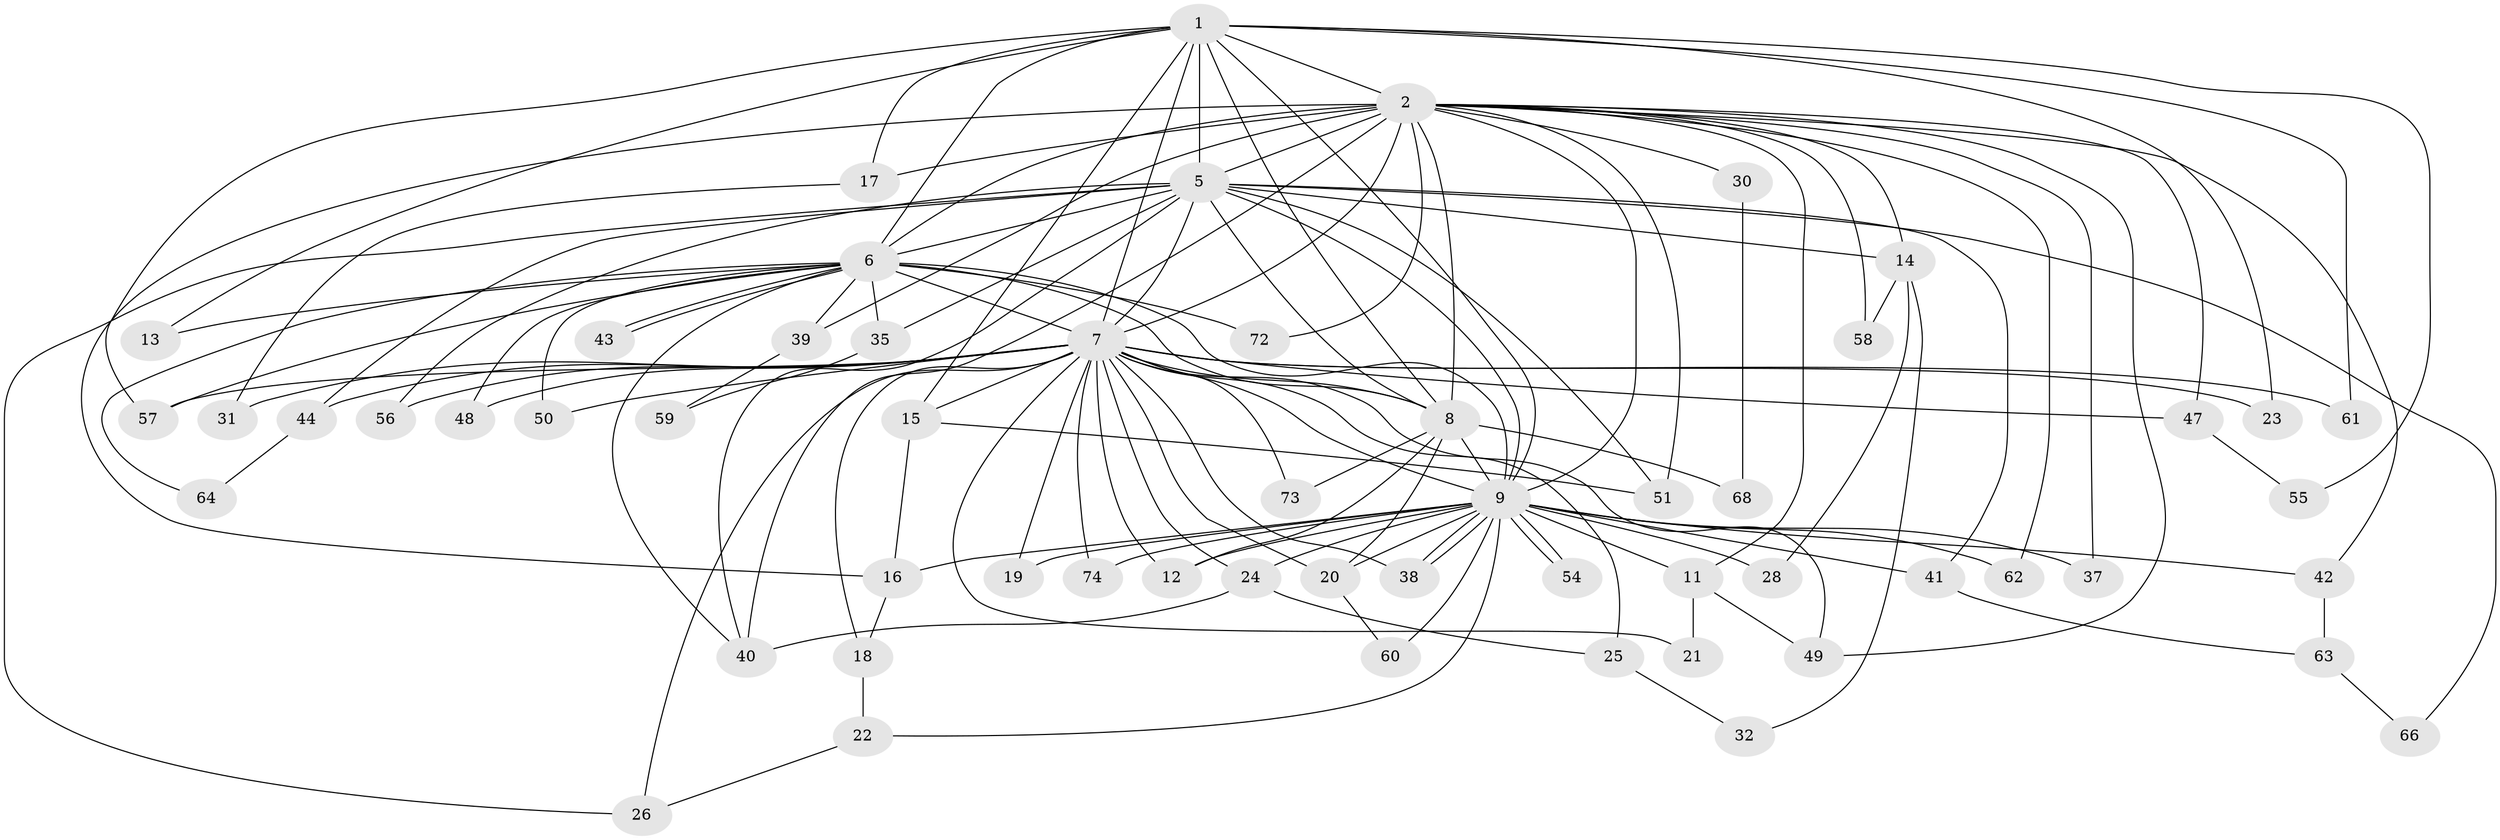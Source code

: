 // Generated by graph-tools (version 1.1) at 2025/51/02/27/25 19:51:52]
// undirected, 57 vertices, 130 edges
graph export_dot {
graph [start="1"]
  node [color=gray90,style=filled];
  1 [super="+4"];
  2 [super="+3"];
  5 [super="+29"];
  6 [super="+36"];
  7 [super="+10"];
  8 [super="+45"];
  9 [super="+33"];
  11;
  12 [super="+27"];
  13;
  14;
  15 [super="+65"];
  16 [super="+34"];
  17;
  18;
  19;
  20 [super="+69"];
  21;
  22;
  23;
  24 [super="+70"];
  25;
  26 [super="+67"];
  28;
  30;
  31;
  32;
  35;
  37;
  38 [super="+46"];
  39;
  40 [super="+52"];
  41;
  42;
  43;
  44;
  47;
  48;
  49 [super="+53"];
  50;
  51;
  54;
  55;
  56;
  57 [super="+71"];
  58;
  59;
  60;
  61;
  62;
  63;
  64;
  66;
  68;
  72;
  73;
  74;
  1 -- 2 [weight=4];
  1 -- 5 [weight=2];
  1 -- 6 [weight=2];
  1 -- 7 [weight=4];
  1 -- 8 [weight=2];
  1 -- 9 [weight=2];
  1 -- 17;
  1 -- 23;
  1 -- 55;
  1 -- 57;
  1 -- 13;
  1 -- 15;
  1 -- 61;
  2 -- 5 [weight=2];
  2 -- 6 [weight=2];
  2 -- 7 [weight=4];
  2 -- 8 [weight=2];
  2 -- 9 [weight=2];
  2 -- 30 [weight=2];
  2 -- 37;
  2 -- 47;
  2 -- 51;
  2 -- 58;
  2 -- 11;
  2 -- 72;
  2 -- 14;
  2 -- 17;
  2 -- 39;
  2 -- 42;
  2 -- 49;
  2 -- 62;
  2 -- 16;
  2 -- 40;
  5 -- 6 [weight=2];
  5 -- 7 [weight=2];
  5 -- 8;
  5 -- 9;
  5 -- 14;
  5 -- 40;
  5 -- 41;
  5 -- 51;
  5 -- 56;
  5 -- 66;
  5 -- 35;
  5 -- 44;
  5 -- 26;
  6 -- 7 [weight=3];
  6 -- 8;
  6 -- 9;
  6 -- 13;
  6 -- 35;
  6 -- 39;
  6 -- 40;
  6 -- 43;
  6 -- 43;
  6 -- 48;
  6 -- 50;
  6 -- 57;
  6 -- 64;
  6 -- 72;
  7 -- 8 [weight=2];
  7 -- 9 [weight=2];
  7 -- 15;
  7 -- 19;
  7 -- 21;
  7 -- 23;
  7 -- 24;
  7 -- 25;
  7 -- 31;
  7 -- 44;
  7 -- 47;
  7 -- 48;
  7 -- 56;
  7 -- 73;
  7 -- 74;
  7 -- 12;
  7 -- 18;
  7 -- 26;
  7 -- 38;
  7 -- 49;
  7 -- 50;
  7 -- 61;
  7 -- 57;
  7 -- 20;
  8 -- 9 [weight=2];
  8 -- 20;
  8 -- 68;
  8 -- 73;
  8 -- 12;
  9 -- 11;
  9 -- 12;
  9 -- 16;
  9 -- 19;
  9 -- 20;
  9 -- 22;
  9 -- 24;
  9 -- 28;
  9 -- 37;
  9 -- 38;
  9 -- 38;
  9 -- 41;
  9 -- 42;
  9 -- 54;
  9 -- 54;
  9 -- 60;
  9 -- 62;
  9 -- 74;
  11 -- 21;
  11 -- 49;
  14 -- 28;
  14 -- 32;
  14 -- 58;
  15 -- 16;
  15 -- 51;
  16 -- 18;
  17 -- 31;
  18 -- 22;
  20 -- 60;
  22 -- 26;
  24 -- 25;
  24 -- 40;
  25 -- 32;
  30 -- 68;
  35 -- 59;
  39 -- 59;
  41 -- 63;
  42 -- 63;
  44 -- 64;
  47 -- 55;
  63 -- 66;
}
